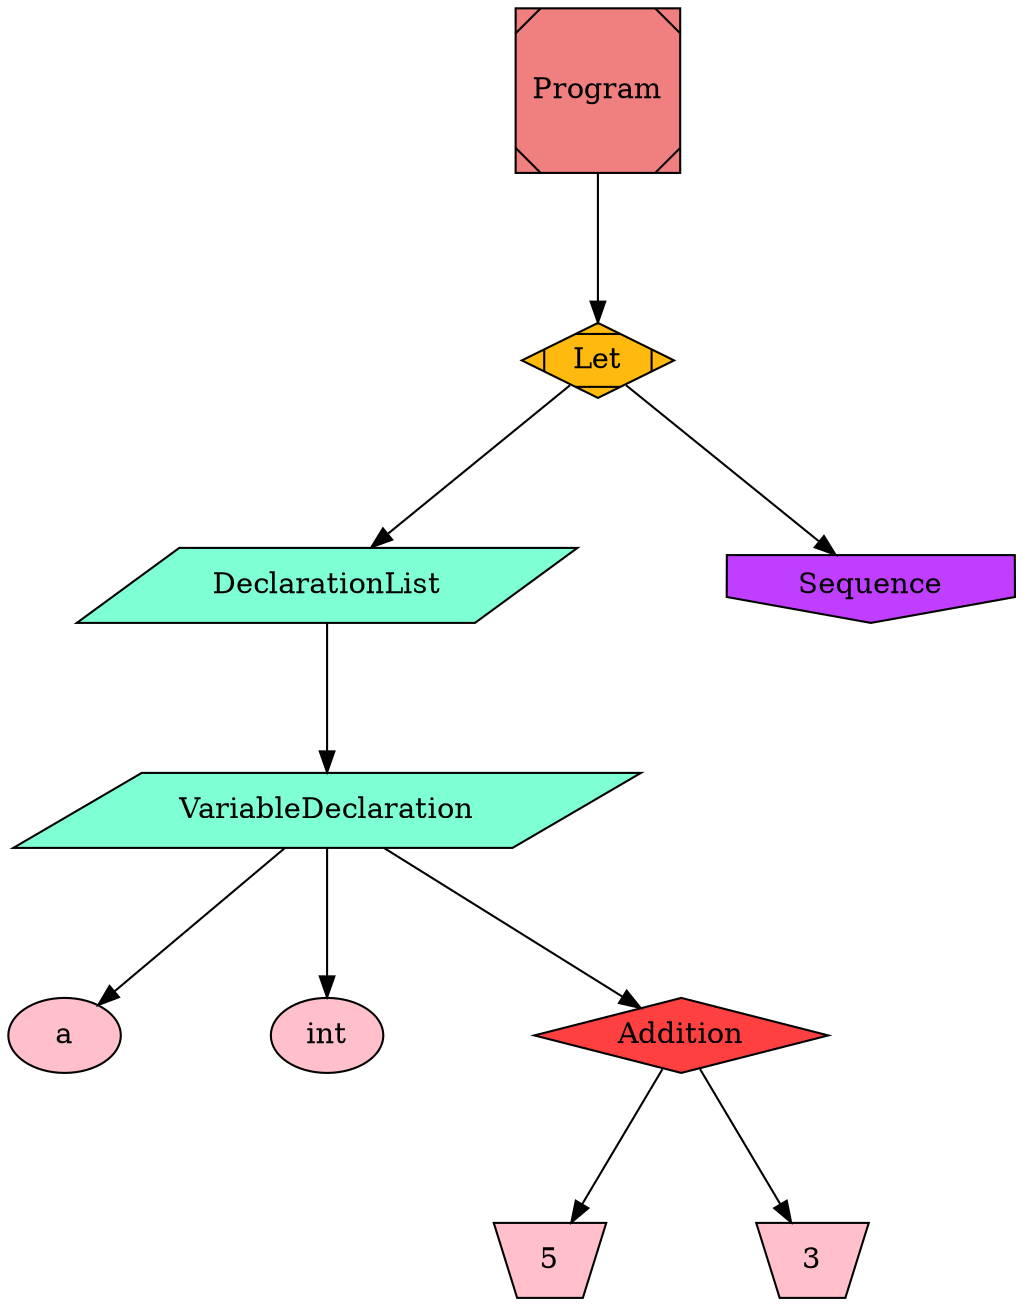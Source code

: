 digraph "ast"{

	nodesep=1;
	ranksep=1;
node [style=filled]
	N1 [label="Let", shape="Mdiamond", fillcolor="darkgoldenrod1"];
	N2 [label="DeclarationList", shape="parallelogram", fillcolor="aquamarine"];
	N3 [label="VariableDeclaration", shape="parallelogram", fillcolor="aquamarine"];
	N4 [label="a", shape="ellipse", fillcolor="pink"];
	N5 [label="int", shape="ellipse", fillcolor="pink"];
	N6 [label="Addition", shape="diamond", fillcolor="brown1"];
	N7 [label="5", shape="invtrapezium", fillcolor="pink"];
	N8 [label="3", shape="invtrapezium", fillcolor="pink"];
	N9 [label="Sequence", shape="invhouse", fillcolor="darkorchid1"];
	N0 [label="Program", shape="Msquare", fillcolor="lightcoral"];

	N3 -> N4; 
	N3 -> N5; 
	N6 -> N7; 
	N6 -> N8; 
	N3 -> N6; 
	N2 -> N3; 
	N1 -> N2; 
	N1 -> N9; 
	N0 -> N1; 

}